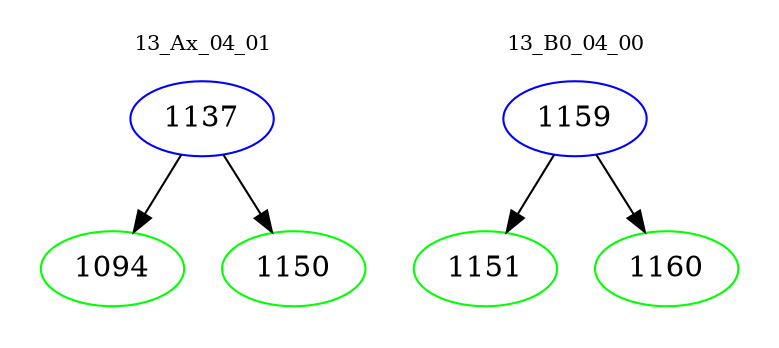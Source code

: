 digraph{
subgraph cluster_0 {
color = white
label = "13_Ax_04_01";
fontsize=10;
T0_1137 [label="1137", color="blue"]
T0_1137 -> T0_1094 [color="black"]
T0_1094 [label="1094", color="green"]
T0_1137 -> T0_1150 [color="black"]
T0_1150 [label="1150", color="green"]
}
subgraph cluster_1 {
color = white
label = "13_B0_04_00";
fontsize=10;
T1_1159 [label="1159", color="blue"]
T1_1159 -> T1_1151 [color="black"]
T1_1151 [label="1151", color="green"]
T1_1159 -> T1_1160 [color="black"]
T1_1160 [label="1160", color="green"]
}
}
